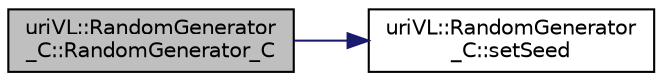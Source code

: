 digraph "uriVL::RandomGenerator_C::RandomGenerator_C"
{
  edge [fontname="Helvetica",fontsize="10",labelfontname="Helvetica",labelfontsize="10"];
  node [fontname="Helvetica",fontsize="10",shape=record];
  rankdir="LR";
  Node1 [label="uriVL::RandomGenerator\l_C::RandomGenerator_C",height=0.2,width=0.4,color="black", fillcolor="grey75", style="filled", fontcolor="black"];
  Node1 -> Node2 [color="midnightblue",fontsize="10",style="solid",fontname="Helvetica"];
  Node2 [label="uriVL::RandomGenerator\l_C::setSeed",height=0.2,width=0.4,color="black", fillcolor="white", style="filled",URL="$classuriVL_1_1RandomGenerator__C.html#aa137c6c1a23ddd3d543a9e9ceb651bbe",tooltip="Sets a new seed for this generator. "];
}
